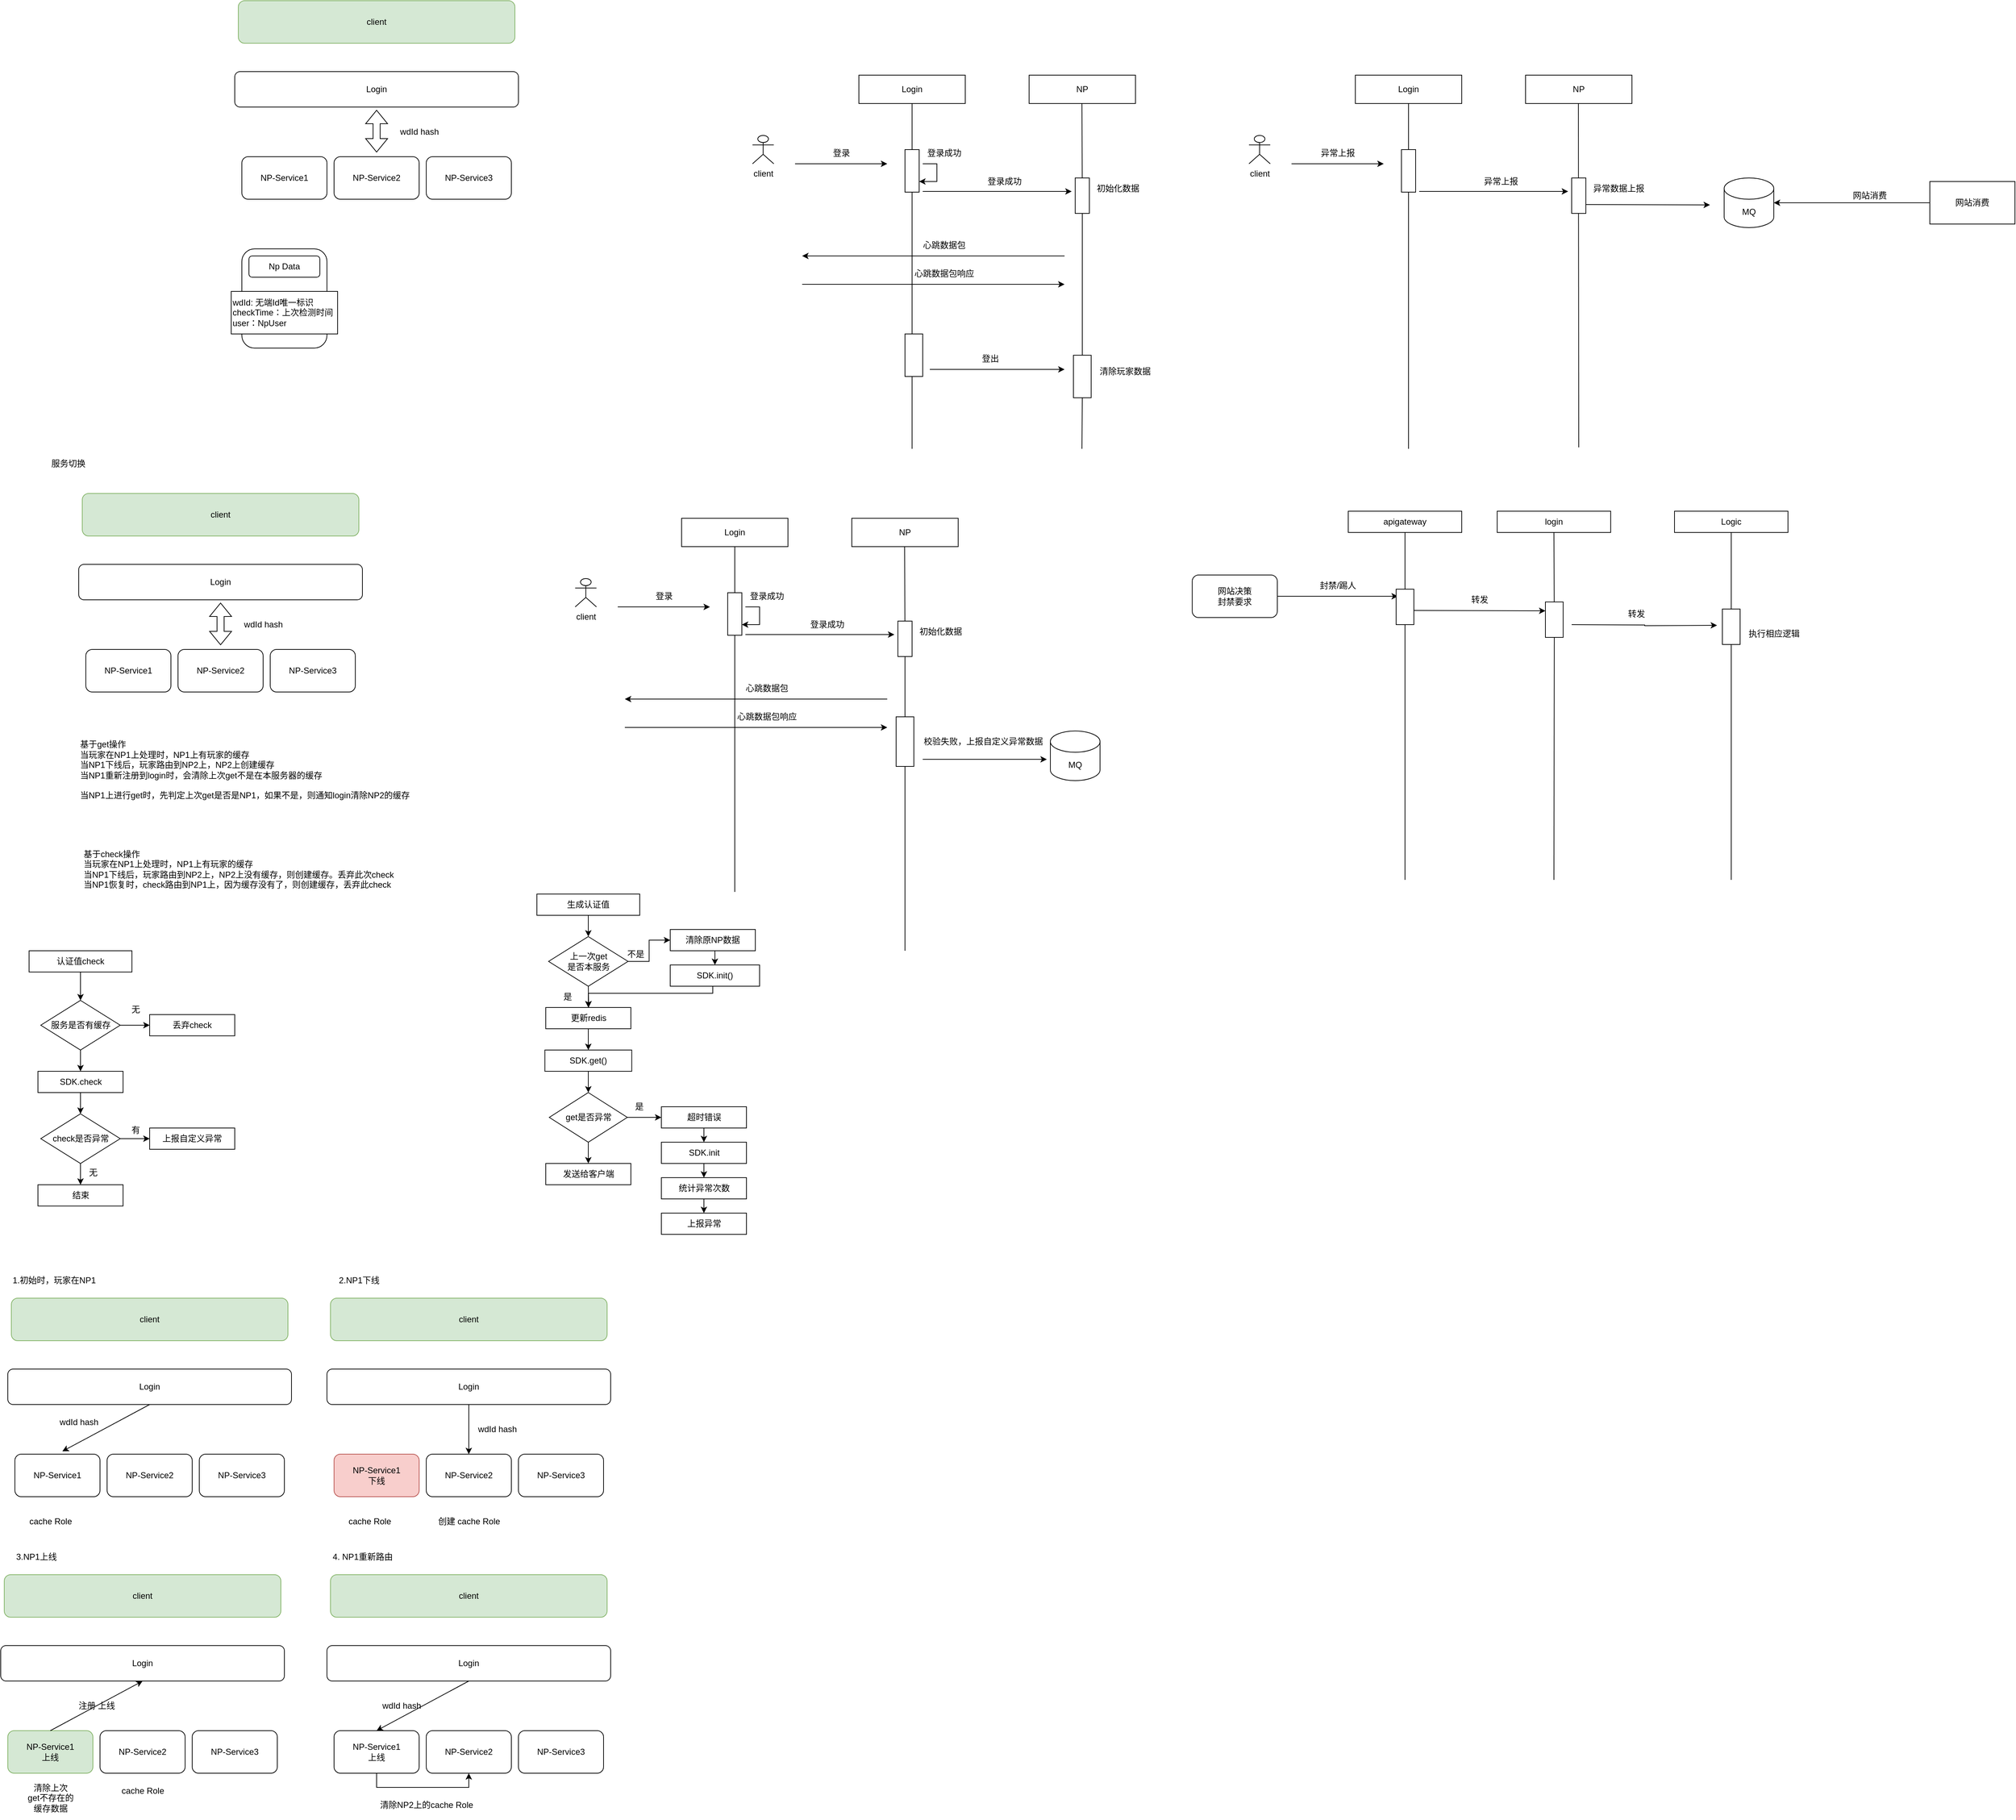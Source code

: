 <mxfile version="22.0.4" type="github">
  <diagram name="第 1 页" id="m8Y2bPKccs0BhpPyB7dn">
    <mxGraphModel dx="1434" dy="758" grid="1" gridSize="10" guides="1" tooltips="1" connect="1" arrows="1" fold="1" page="1" pageScale="1" pageWidth="4681" pageHeight="3300" math="0" shadow="0">
      <root>
        <mxCell id="0" />
        <mxCell id="1" parent="0" />
        <mxCell id="TbUIRS5alaqaaHzp_Mkm-1" value="Login" style="rounded=1;whiteSpace=wrap;html=1;" parent="1" vertex="1">
          <mxGeometry x="440" y="190" width="400" height="50" as="geometry" />
        </mxCell>
        <mxCell id="TbUIRS5alaqaaHzp_Mkm-2" value="NP-Service1" style="rounded=1;whiteSpace=wrap;html=1;" parent="1" vertex="1">
          <mxGeometry x="450" y="310" width="120" height="60" as="geometry" />
        </mxCell>
        <mxCell id="TbUIRS5alaqaaHzp_Mkm-3" value="NP-Service2" style="rounded=1;whiteSpace=wrap;html=1;" parent="1" vertex="1">
          <mxGeometry x="580" y="310" width="120" height="60" as="geometry" />
        </mxCell>
        <mxCell id="TbUIRS5alaqaaHzp_Mkm-4" value="NP-Service3" style="rounded=1;whiteSpace=wrap;html=1;" parent="1" vertex="1">
          <mxGeometry x="710" y="310" width="120" height="60" as="geometry" />
        </mxCell>
        <mxCell id="TbUIRS5alaqaaHzp_Mkm-6" value="" style="shape=flexArrow;endArrow=classic;startArrow=classic;html=1;rounded=0;entryX=0.5;entryY=1;entryDx=0;entryDy=0;" parent="1" edge="1">
          <mxGeometry width="100" height="100" relative="1" as="geometry">
            <mxPoint x="640" y="304" as="sourcePoint" />
            <mxPoint x="640" y="244" as="targetPoint" />
          </mxGeometry>
        </mxCell>
        <mxCell id="TbUIRS5alaqaaHzp_Mkm-7" value="wdId hash" style="text;html=1;align=center;verticalAlign=middle;resizable=0;points=[];autosize=1;strokeColor=none;fillColor=none;" parent="1" vertex="1">
          <mxGeometry x="660" y="260" width="80" height="30" as="geometry" />
        </mxCell>
        <mxCell id="TbUIRS5alaqaaHzp_Mkm-9" value="" style="rounded=1;whiteSpace=wrap;html=1;" parent="1" vertex="1">
          <mxGeometry x="450" y="440" width="120" height="140" as="geometry" />
        </mxCell>
        <mxCell id="TbUIRS5alaqaaHzp_Mkm-10" value="Np Data" style="rounded=1;whiteSpace=wrap;html=1;" parent="1" vertex="1">
          <mxGeometry x="460" y="450" width="100" height="30" as="geometry" />
        </mxCell>
        <mxCell id="TbUIRS5alaqaaHzp_Mkm-11" value="wdId: 无端Id唯一标识&lt;br&gt;checkTime：上次检测时间&lt;br&gt;user：NpUser" style="whiteSpace=wrap;html=1;align=left;" parent="1" vertex="1">
          <mxGeometry x="435" y="500" width="150" height="60" as="geometry" />
        </mxCell>
        <mxCell id="TbUIRS5alaqaaHzp_Mkm-13" value="Login" style="rounded=0;whiteSpace=wrap;html=1;" parent="1" vertex="1">
          <mxGeometry x="1320" y="195" width="150" height="40" as="geometry" />
        </mxCell>
        <mxCell id="TbUIRS5alaqaaHzp_Mkm-14" value="NP" style="rounded=0;whiteSpace=wrap;html=1;" parent="1" vertex="1">
          <mxGeometry x="1560" y="195" width="150" height="40" as="geometry" />
        </mxCell>
        <mxCell id="TbUIRS5alaqaaHzp_Mkm-15" value="client" style="shape=umlActor;verticalLabelPosition=bottom;verticalAlign=top;html=1;outlineConnect=0;" parent="1" vertex="1">
          <mxGeometry x="1170" y="280" width="30" height="40" as="geometry" />
        </mxCell>
        <mxCell id="TbUIRS5alaqaaHzp_Mkm-17" value="" style="endArrow=none;html=1;rounded=0;entryX=0.5;entryY=1;entryDx=0;entryDy=0;" parent="1" source="TbUIRS5alaqaaHzp_Mkm-20" target="TbUIRS5alaqaaHzp_Mkm-13" edge="1">
          <mxGeometry width="50" height="50" relative="1" as="geometry">
            <mxPoint x="1395" y="722" as="sourcePoint" />
            <mxPoint x="1430" y="560" as="targetPoint" />
          </mxGeometry>
        </mxCell>
        <mxCell id="TbUIRS5alaqaaHzp_Mkm-18" value="" style="endArrow=none;html=1;rounded=0;entryX=0.5;entryY=1;entryDx=0;entryDy=0;" parent="1" source="TbUIRS5alaqaaHzp_Mkm-26" edge="1">
          <mxGeometry width="50" height="50" relative="1" as="geometry">
            <mxPoint x="1634.5" y="722" as="sourcePoint" />
            <mxPoint x="1634.5" y="235" as="targetPoint" />
          </mxGeometry>
        </mxCell>
        <mxCell id="TbUIRS5alaqaaHzp_Mkm-21" value="" style="endArrow=none;html=1;rounded=0;entryX=0.5;entryY=1;entryDx=0;entryDy=0;" parent="1" target="TbUIRS5alaqaaHzp_Mkm-20" edge="1">
          <mxGeometry width="50" height="50" relative="1" as="geometry">
            <mxPoint x="1395" y="722" as="sourcePoint" />
            <mxPoint x="1395" y="235" as="targetPoint" />
          </mxGeometry>
        </mxCell>
        <mxCell id="TbUIRS5alaqaaHzp_Mkm-20" value="" style="rounded=0;whiteSpace=wrap;html=1;" parent="1" vertex="1">
          <mxGeometry x="1385" y="300" width="20" height="60" as="geometry" />
        </mxCell>
        <mxCell id="TbUIRS5alaqaaHzp_Mkm-22" value="" style="endArrow=classic;html=1;rounded=0;" parent="1" edge="1">
          <mxGeometry width="50" height="50" relative="1" as="geometry">
            <mxPoint x="1230" y="320" as="sourcePoint" />
            <mxPoint x="1360" y="320" as="targetPoint" />
          </mxGeometry>
        </mxCell>
        <mxCell id="TbUIRS5alaqaaHzp_Mkm-23" value="登录" style="text;html=1;align=center;verticalAlign=middle;resizable=0;points=[];autosize=1;strokeColor=none;fillColor=none;" parent="1" vertex="1">
          <mxGeometry x="1270" y="290" width="50" height="30" as="geometry" />
        </mxCell>
        <mxCell id="TbUIRS5alaqaaHzp_Mkm-24" value="" style="endArrow=classic;html=1;rounded=0;edgeStyle=elbowEdgeStyle;entryX=1;entryY=0.75;entryDx=0;entryDy=0;" parent="1" target="TbUIRS5alaqaaHzp_Mkm-20" edge="1">
          <mxGeometry width="50" height="50" relative="1" as="geometry">
            <mxPoint x="1410" y="320" as="sourcePoint" />
            <mxPoint x="1440" y="350" as="targetPoint" />
            <Array as="points">
              <mxPoint x="1430" y="330" />
            </Array>
          </mxGeometry>
        </mxCell>
        <mxCell id="TbUIRS5alaqaaHzp_Mkm-25" value="登录成功" style="text;html=1;align=center;verticalAlign=middle;resizable=0;points=[];autosize=1;strokeColor=none;fillColor=none;" parent="1" vertex="1">
          <mxGeometry x="1405" y="290" width="70" height="30" as="geometry" />
        </mxCell>
        <mxCell id="TbUIRS5alaqaaHzp_Mkm-27" value="" style="endArrow=none;html=1;rounded=0;entryX=0.5;entryY=1;entryDx=0;entryDy=0;" parent="1" source="TbUIRS5alaqaaHzp_Mkm-40" target="TbUIRS5alaqaaHzp_Mkm-26" edge="1">
          <mxGeometry width="50" height="50" relative="1" as="geometry">
            <mxPoint x="1634.5" y="722" as="sourcePoint" />
            <mxPoint x="1634.5" y="235" as="targetPoint" />
          </mxGeometry>
        </mxCell>
        <mxCell id="TbUIRS5alaqaaHzp_Mkm-26" value="" style="rounded=0;whiteSpace=wrap;html=1;" parent="1" vertex="1">
          <mxGeometry x="1625" y="340" width="20" height="50" as="geometry" />
        </mxCell>
        <mxCell id="TbUIRS5alaqaaHzp_Mkm-28" value="" style="endArrow=classic;html=1;rounded=0;" parent="1" edge="1">
          <mxGeometry width="50" height="50" relative="1" as="geometry">
            <mxPoint x="1410" y="359" as="sourcePoint" />
            <mxPoint x="1620" y="359" as="targetPoint" />
          </mxGeometry>
        </mxCell>
        <mxCell id="TbUIRS5alaqaaHzp_Mkm-29" value="登录成功" style="text;html=1;align=center;verticalAlign=middle;resizable=0;points=[];autosize=1;strokeColor=none;fillColor=none;" parent="1" vertex="1">
          <mxGeometry x="1490" y="330" width="70" height="30" as="geometry" />
        </mxCell>
        <mxCell id="TbUIRS5alaqaaHzp_Mkm-30" value="初始化数据" style="text;html=1;align=center;verticalAlign=middle;resizable=0;points=[];autosize=1;strokeColor=none;fillColor=none;" parent="1" vertex="1">
          <mxGeometry x="1645" y="340" width="80" height="30" as="geometry" />
        </mxCell>
        <mxCell id="TbUIRS5alaqaaHzp_Mkm-31" value="" style="endArrow=classic;html=1;rounded=0;" parent="1" edge="1">
          <mxGeometry width="50" height="50" relative="1" as="geometry">
            <mxPoint x="1610" y="450" as="sourcePoint" />
            <mxPoint x="1240" y="450" as="targetPoint" />
          </mxGeometry>
        </mxCell>
        <mxCell id="TbUIRS5alaqaaHzp_Mkm-32" value="心跳数据包" style="text;html=1;align=center;verticalAlign=middle;resizable=0;points=[];autosize=1;strokeColor=none;fillColor=none;" parent="1" vertex="1">
          <mxGeometry x="1400" y="420" width="80" height="30" as="geometry" />
        </mxCell>
        <mxCell id="TbUIRS5alaqaaHzp_Mkm-33" value="" style="endArrow=classic;html=1;rounded=0;" parent="1" edge="1">
          <mxGeometry width="50" height="50" relative="1" as="geometry">
            <mxPoint x="1240" y="490" as="sourcePoint" />
            <mxPoint x="1610" y="490" as="targetPoint" />
          </mxGeometry>
        </mxCell>
        <mxCell id="TbUIRS5alaqaaHzp_Mkm-34" value="心跳数据包响应" style="text;html=1;align=center;verticalAlign=middle;resizable=0;points=[];autosize=1;strokeColor=none;fillColor=none;" parent="1" vertex="1">
          <mxGeometry x="1385" y="460" width="110" height="30" as="geometry" />
        </mxCell>
        <mxCell id="TbUIRS5alaqaaHzp_Mkm-36" value="" style="rounded=0;whiteSpace=wrap;html=1;" parent="1" vertex="1">
          <mxGeometry x="1385" y="560" width="25" height="60" as="geometry" />
        </mxCell>
        <mxCell id="TbUIRS5alaqaaHzp_Mkm-38" value="" style="endArrow=classic;html=1;rounded=0;" parent="1" edge="1">
          <mxGeometry width="50" height="50" relative="1" as="geometry">
            <mxPoint x="1420" y="610" as="sourcePoint" />
            <mxPoint x="1610" y="610" as="targetPoint" />
          </mxGeometry>
        </mxCell>
        <mxCell id="TbUIRS5alaqaaHzp_Mkm-39" value="登出" style="text;html=1;align=center;verticalAlign=middle;resizable=0;points=[];autosize=1;strokeColor=none;fillColor=none;" parent="1" vertex="1">
          <mxGeometry x="1480" y="580" width="50" height="30" as="geometry" />
        </mxCell>
        <mxCell id="TbUIRS5alaqaaHzp_Mkm-42" value="" style="endArrow=none;html=1;rounded=0;entryX=0.5;entryY=1;entryDx=0;entryDy=0;" parent="1" target="TbUIRS5alaqaaHzp_Mkm-40" edge="1">
          <mxGeometry width="50" height="50" relative="1" as="geometry">
            <mxPoint x="1634.5" y="722" as="sourcePoint" />
            <mxPoint x="1635" y="390" as="targetPoint" />
          </mxGeometry>
        </mxCell>
        <mxCell id="TbUIRS5alaqaaHzp_Mkm-40" value="" style="rounded=0;whiteSpace=wrap;html=1;" parent="1" vertex="1">
          <mxGeometry x="1622.5" y="590" width="25" height="60" as="geometry" />
        </mxCell>
        <mxCell id="TbUIRS5alaqaaHzp_Mkm-43" value="清除玩家数据" style="text;html=1;align=center;verticalAlign=middle;resizable=0;points=[];autosize=1;strokeColor=none;fillColor=none;" parent="1" vertex="1">
          <mxGeometry x="1645" y="598" width="100" height="30" as="geometry" />
        </mxCell>
        <mxCell id="TbUIRS5alaqaaHzp_Mkm-45" value="client" style="rounded=1;whiteSpace=wrap;html=1;fillColor=#d5e8d4;strokeColor=#82b366;" parent="1" vertex="1">
          <mxGeometry x="445" y="90" width="390" height="60" as="geometry" />
        </mxCell>
        <mxCell id="3ECNFXFE3xswvJg45IEQ-1" value="Login" style="rounded=0;whiteSpace=wrap;html=1;" vertex="1" parent="1">
          <mxGeometry x="2020" y="195" width="150" height="40" as="geometry" />
        </mxCell>
        <mxCell id="3ECNFXFE3xswvJg45IEQ-2" value="NP" style="rounded=0;whiteSpace=wrap;html=1;" vertex="1" parent="1">
          <mxGeometry x="2260" y="195" width="150" height="40" as="geometry" />
        </mxCell>
        <mxCell id="3ECNFXFE3xswvJg45IEQ-3" value="client" style="shape=umlActor;verticalLabelPosition=bottom;verticalAlign=top;html=1;outlineConnect=0;" vertex="1" parent="1">
          <mxGeometry x="1870" y="280" width="30" height="40" as="geometry" />
        </mxCell>
        <mxCell id="3ECNFXFE3xswvJg45IEQ-4" value="" style="endArrow=none;html=1;rounded=0;entryX=0.5;entryY=1;entryDx=0;entryDy=0;" edge="1" parent="1" source="3ECNFXFE3xswvJg45IEQ-7" target="3ECNFXFE3xswvJg45IEQ-1">
          <mxGeometry width="50" height="50" relative="1" as="geometry">
            <mxPoint x="2095" y="722" as="sourcePoint" />
            <mxPoint x="2130" y="560" as="targetPoint" />
          </mxGeometry>
        </mxCell>
        <mxCell id="3ECNFXFE3xswvJg45IEQ-5" value="" style="endArrow=none;html=1;rounded=0;entryX=0.5;entryY=1;entryDx=0;entryDy=0;" edge="1" parent="1">
          <mxGeometry width="50" height="50" relative="1" as="geometry">
            <mxPoint x="2335" y="720" as="sourcePoint" />
            <mxPoint x="2334.5" y="235" as="targetPoint" />
          </mxGeometry>
        </mxCell>
        <mxCell id="3ECNFXFE3xswvJg45IEQ-6" value="" style="endArrow=none;html=1;rounded=0;entryX=0.5;entryY=1;entryDx=0;entryDy=0;" edge="1" parent="1" target="3ECNFXFE3xswvJg45IEQ-7">
          <mxGeometry width="50" height="50" relative="1" as="geometry">
            <mxPoint x="2095" y="722" as="sourcePoint" />
            <mxPoint x="2095" y="235" as="targetPoint" />
          </mxGeometry>
        </mxCell>
        <mxCell id="3ECNFXFE3xswvJg45IEQ-7" value="" style="rounded=0;whiteSpace=wrap;html=1;" vertex="1" parent="1">
          <mxGeometry x="2085" y="300" width="20" height="60" as="geometry" />
        </mxCell>
        <mxCell id="3ECNFXFE3xswvJg45IEQ-8" value="" style="endArrow=classic;html=1;rounded=0;" edge="1" parent="1">
          <mxGeometry width="50" height="50" relative="1" as="geometry">
            <mxPoint x="1930" y="320" as="sourcePoint" />
            <mxPoint x="2060" y="320" as="targetPoint" />
          </mxGeometry>
        </mxCell>
        <mxCell id="3ECNFXFE3xswvJg45IEQ-9" value="异常上报" style="text;html=1;align=center;verticalAlign=middle;resizable=0;points=[];autosize=1;strokeColor=none;fillColor=none;" vertex="1" parent="1">
          <mxGeometry x="1960" y="290" width="70" height="30" as="geometry" />
        </mxCell>
        <mxCell id="3ECNFXFE3xswvJg45IEQ-13" value="" style="rounded=0;whiteSpace=wrap;html=1;" vertex="1" parent="1">
          <mxGeometry x="2325" y="340" width="20" height="50" as="geometry" />
        </mxCell>
        <mxCell id="3ECNFXFE3xswvJg45IEQ-14" value="" style="endArrow=classic;html=1;rounded=0;" edge="1" parent="1">
          <mxGeometry width="50" height="50" relative="1" as="geometry">
            <mxPoint x="2110" y="359" as="sourcePoint" />
            <mxPoint x="2320" y="359" as="targetPoint" />
          </mxGeometry>
        </mxCell>
        <mxCell id="3ECNFXFE3xswvJg45IEQ-15" value="异常上报" style="text;html=1;align=center;verticalAlign=middle;resizable=0;points=[];autosize=1;strokeColor=none;fillColor=none;" vertex="1" parent="1">
          <mxGeometry x="2190" y="330" width="70" height="30" as="geometry" />
        </mxCell>
        <mxCell id="3ECNFXFE3xswvJg45IEQ-16" value="异常数据上报" style="text;html=1;align=center;verticalAlign=middle;resizable=0;points=[];autosize=1;strokeColor=none;fillColor=none;" vertex="1" parent="1">
          <mxGeometry x="2341" y="340" width="100" height="30" as="geometry" />
        </mxCell>
        <mxCell id="3ECNFXFE3xswvJg45IEQ-27" value="" style="endArrow=classic;html=1;rounded=0;exitX=1;exitY=0.75;exitDx=0;exitDy=0;" edge="1" parent="1" source="3ECNFXFE3xswvJg45IEQ-13">
          <mxGeometry width="50" height="50" relative="1" as="geometry">
            <mxPoint x="2460" y="440" as="sourcePoint" />
            <mxPoint x="2520" y="378" as="targetPoint" />
          </mxGeometry>
        </mxCell>
        <mxCell id="3ECNFXFE3xswvJg45IEQ-28" value="MQ" style="shape=cylinder3;whiteSpace=wrap;html=1;boundedLbl=1;backgroundOutline=1;size=15;" vertex="1" parent="1">
          <mxGeometry x="2540" y="340" width="70" height="70" as="geometry" />
        </mxCell>
        <mxCell id="3ECNFXFE3xswvJg45IEQ-30" style="edgeStyle=orthogonalEdgeStyle;rounded=0;orthogonalLoop=1;jettySize=auto;html=1;exitX=0;exitY=0.5;exitDx=0;exitDy=0;" edge="1" parent="1" source="3ECNFXFE3xswvJg45IEQ-29" target="3ECNFXFE3xswvJg45IEQ-28">
          <mxGeometry relative="1" as="geometry">
            <Array as="points">
              <mxPoint x="2830" y="375" />
            </Array>
          </mxGeometry>
        </mxCell>
        <mxCell id="3ECNFXFE3xswvJg45IEQ-29" value="网站消费" style="rounded=0;whiteSpace=wrap;html=1;" vertex="1" parent="1">
          <mxGeometry x="2830" y="345" width="120" height="60" as="geometry" />
        </mxCell>
        <mxCell id="3ECNFXFE3xswvJg45IEQ-31" value="网站消费" style="text;html=1;align=center;verticalAlign=middle;resizable=0;points=[];autosize=1;strokeColor=none;fillColor=none;" vertex="1" parent="1">
          <mxGeometry x="2710" y="350" width="70" height="30" as="geometry" />
        </mxCell>
        <mxCell id="3ECNFXFE3xswvJg45IEQ-35" style="edgeStyle=orthogonalEdgeStyle;rounded=0;orthogonalLoop=1;jettySize=auto;html=1;exitX=1;exitY=0.5;exitDx=0;exitDy=0;" edge="1" parent="1" source="3ECNFXFE3xswvJg45IEQ-32">
          <mxGeometry relative="1" as="geometry">
            <mxPoint x="2080" y="930" as="targetPoint" />
          </mxGeometry>
        </mxCell>
        <mxCell id="3ECNFXFE3xswvJg45IEQ-32" value="网站决策&lt;br&gt;封禁要求" style="rounded=1;whiteSpace=wrap;html=1;" vertex="1" parent="1">
          <mxGeometry x="1790" y="900" width="120" height="60" as="geometry" />
        </mxCell>
        <mxCell id="3ECNFXFE3xswvJg45IEQ-33" value="apigateway" style="rounded=0;whiteSpace=wrap;html=1;" vertex="1" parent="1">
          <mxGeometry x="2010" y="810" width="160" height="30" as="geometry" />
        </mxCell>
        <mxCell id="3ECNFXFE3xswvJg45IEQ-34" value="" style="endArrow=none;html=1;rounded=0;entryX=0.5;entryY=1;entryDx=0;entryDy=0;" edge="1" parent="1" source="3ECNFXFE3xswvJg45IEQ-42" target="3ECNFXFE3xswvJg45IEQ-33">
          <mxGeometry width="50" height="50" relative="1" as="geometry">
            <mxPoint x="2090" y="1330" as="sourcePoint" />
            <mxPoint x="2060" y="1010" as="targetPoint" />
          </mxGeometry>
        </mxCell>
        <mxCell id="3ECNFXFE3xswvJg45IEQ-36" value="login" style="rounded=0;whiteSpace=wrap;html=1;" vertex="1" parent="1">
          <mxGeometry x="2220" y="810" width="160" height="30" as="geometry" />
        </mxCell>
        <mxCell id="3ECNFXFE3xswvJg45IEQ-37" value="" style="endArrow=none;html=1;rounded=0;entryX=0.5;entryY=1;entryDx=0;entryDy=0;" edge="1" parent="1" target="3ECNFXFE3xswvJg45IEQ-36" source="3ECNFXFE3xswvJg45IEQ-45">
          <mxGeometry width="50" height="50" relative="1" as="geometry">
            <mxPoint x="2300" y="1330" as="sourcePoint" />
            <mxPoint x="2270" y="1010" as="targetPoint" />
          </mxGeometry>
        </mxCell>
        <mxCell id="3ECNFXFE3xswvJg45IEQ-39" value="Logic" style="rounded=0;whiteSpace=wrap;html=1;" vertex="1" parent="1">
          <mxGeometry x="2470" y="810" width="160" height="30" as="geometry" />
        </mxCell>
        <mxCell id="3ECNFXFE3xswvJg45IEQ-40" value="" style="endArrow=none;html=1;rounded=0;entryX=0.5;entryY=1;entryDx=0;entryDy=0;" edge="1" parent="1" target="3ECNFXFE3xswvJg45IEQ-39">
          <mxGeometry width="50" height="50" relative="1" as="geometry">
            <mxPoint x="2550" y="1330" as="sourcePoint" />
            <mxPoint x="2520" y="1010" as="targetPoint" />
          </mxGeometry>
        </mxCell>
        <mxCell id="3ECNFXFE3xswvJg45IEQ-41" value="封禁/踢人" style="text;html=1;align=center;verticalAlign=middle;resizable=0;points=[];autosize=1;strokeColor=none;fillColor=none;" vertex="1" parent="1">
          <mxGeometry x="1960" y="900" width="70" height="30" as="geometry" />
        </mxCell>
        <mxCell id="3ECNFXFE3xswvJg45IEQ-43" value="" style="endArrow=none;html=1;rounded=0;entryX=0.5;entryY=1;entryDx=0;entryDy=0;" edge="1" parent="1" target="3ECNFXFE3xswvJg45IEQ-42">
          <mxGeometry width="50" height="50" relative="1" as="geometry">
            <mxPoint x="2090" y="1330" as="sourcePoint" />
            <mxPoint x="2090" y="840" as="targetPoint" />
          </mxGeometry>
        </mxCell>
        <mxCell id="3ECNFXFE3xswvJg45IEQ-42" value="" style="rounded=0;whiteSpace=wrap;html=1;" vertex="1" parent="1">
          <mxGeometry x="2077.5" y="920" width="25" height="50" as="geometry" />
        </mxCell>
        <mxCell id="3ECNFXFE3xswvJg45IEQ-44" style="edgeStyle=orthogonalEdgeStyle;rounded=0;orthogonalLoop=1;jettySize=auto;html=1;exitX=1;exitY=0.5;exitDx=0;exitDy=0;entryX=0;entryY=0.25;entryDx=0;entryDy=0;" edge="1" parent="1" target="3ECNFXFE3xswvJg45IEQ-45">
          <mxGeometry relative="1" as="geometry">
            <mxPoint x="2272.5" y="950" as="targetPoint" />
            <mxPoint x="2102.5" y="950" as="sourcePoint" />
          </mxGeometry>
        </mxCell>
        <mxCell id="3ECNFXFE3xswvJg45IEQ-47" value="" style="endArrow=none;html=1;rounded=0;entryX=0.5;entryY=1;entryDx=0;entryDy=0;" edge="1" parent="1" target="3ECNFXFE3xswvJg45IEQ-45">
          <mxGeometry width="50" height="50" relative="1" as="geometry">
            <mxPoint x="2300" y="1330" as="sourcePoint" />
            <mxPoint x="2300" y="840" as="targetPoint" />
          </mxGeometry>
        </mxCell>
        <mxCell id="3ECNFXFE3xswvJg45IEQ-45" value="" style="rounded=0;whiteSpace=wrap;html=1;" vertex="1" parent="1">
          <mxGeometry x="2288" y="938" width="25" height="50" as="geometry" />
        </mxCell>
        <mxCell id="3ECNFXFE3xswvJg45IEQ-48" value="" style="rounded=0;whiteSpace=wrap;html=1;" vertex="1" parent="1">
          <mxGeometry x="2537.5" y="948" width="25" height="50" as="geometry" />
        </mxCell>
        <mxCell id="3ECNFXFE3xswvJg45IEQ-49" value="转发" style="text;html=1;align=center;verticalAlign=middle;resizable=0;points=[];autosize=1;strokeColor=none;fillColor=none;" vertex="1" parent="1">
          <mxGeometry x="2170" y="920" width="50" height="30" as="geometry" />
        </mxCell>
        <mxCell id="3ECNFXFE3xswvJg45IEQ-51" style="edgeStyle=orthogonalEdgeStyle;rounded=0;orthogonalLoop=1;jettySize=auto;html=1;exitX=1;exitY=0.5;exitDx=0;exitDy=0;" edge="1" parent="1">
          <mxGeometry relative="1" as="geometry">
            <mxPoint x="2530" y="971" as="targetPoint" />
            <mxPoint x="2325" y="970" as="sourcePoint" />
          </mxGeometry>
        </mxCell>
        <mxCell id="3ECNFXFE3xswvJg45IEQ-52" value="转发" style="text;html=1;align=center;verticalAlign=middle;resizable=0;points=[];autosize=1;strokeColor=none;fillColor=none;" vertex="1" parent="1">
          <mxGeometry x="2391" y="940" width="50" height="30" as="geometry" />
        </mxCell>
        <mxCell id="3ECNFXFE3xswvJg45IEQ-53" value="执行相应逻辑" style="text;html=1;align=center;verticalAlign=middle;resizable=0;points=[];autosize=1;strokeColor=none;fillColor=none;" vertex="1" parent="1">
          <mxGeometry x="2560" y="968" width="100" height="30" as="geometry" />
        </mxCell>
        <mxCell id="3ECNFXFE3xswvJg45IEQ-54" value="Login" style="rounded=0;whiteSpace=wrap;html=1;" vertex="1" parent="1">
          <mxGeometry x="1070" y="820" width="150" height="40" as="geometry" />
        </mxCell>
        <mxCell id="3ECNFXFE3xswvJg45IEQ-55" value="NP" style="rounded=0;whiteSpace=wrap;html=1;" vertex="1" parent="1">
          <mxGeometry x="1310" y="820" width="150" height="40" as="geometry" />
        </mxCell>
        <mxCell id="3ECNFXFE3xswvJg45IEQ-56" value="client" style="shape=umlActor;verticalLabelPosition=bottom;verticalAlign=top;html=1;outlineConnect=0;" vertex="1" parent="1">
          <mxGeometry x="920" y="905" width="30" height="40" as="geometry" />
        </mxCell>
        <mxCell id="3ECNFXFE3xswvJg45IEQ-57" value="" style="endArrow=none;html=1;rounded=0;entryX=0.5;entryY=1;entryDx=0;entryDy=0;" edge="1" parent="1" source="3ECNFXFE3xswvJg45IEQ-60" target="3ECNFXFE3xswvJg45IEQ-54">
          <mxGeometry width="50" height="50" relative="1" as="geometry">
            <mxPoint x="1145" y="1347" as="sourcePoint" />
            <mxPoint x="1180" y="1185" as="targetPoint" />
          </mxGeometry>
        </mxCell>
        <mxCell id="3ECNFXFE3xswvJg45IEQ-58" value="" style="endArrow=none;html=1;rounded=0;entryX=0.5;entryY=1;entryDx=0;entryDy=0;" edge="1" parent="1" source="3ECNFXFE3xswvJg45IEQ-66">
          <mxGeometry width="50" height="50" relative="1" as="geometry">
            <mxPoint x="1384.5" y="1347" as="sourcePoint" />
            <mxPoint x="1384.5" y="860" as="targetPoint" />
          </mxGeometry>
        </mxCell>
        <mxCell id="3ECNFXFE3xswvJg45IEQ-59" value="" style="endArrow=none;html=1;rounded=0;entryX=0.5;entryY=1;entryDx=0;entryDy=0;" edge="1" parent="1" target="3ECNFXFE3xswvJg45IEQ-60">
          <mxGeometry width="50" height="50" relative="1" as="geometry">
            <mxPoint x="1145" y="1347" as="sourcePoint" />
            <mxPoint x="1145" y="860" as="targetPoint" />
          </mxGeometry>
        </mxCell>
        <mxCell id="3ECNFXFE3xswvJg45IEQ-60" value="" style="rounded=0;whiteSpace=wrap;html=1;" vertex="1" parent="1">
          <mxGeometry x="1135" y="925" width="20" height="60" as="geometry" />
        </mxCell>
        <mxCell id="3ECNFXFE3xswvJg45IEQ-61" value="" style="endArrow=classic;html=1;rounded=0;" edge="1" parent="1">
          <mxGeometry width="50" height="50" relative="1" as="geometry">
            <mxPoint x="980" y="945" as="sourcePoint" />
            <mxPoint x="1110" y="945" as="targetPoint" />
          </mxGeometry>
        </mxCell>
        <mxCell id="3ECNFXFE3xswvJg45IEQ-62" value="登录" style="text;html=1;align=center;verticalAlign=middle;resizable=0;points=[];autosize=1;strokeColor=none;fillColor=none;" vertex="1" parent="1">
          <mxGeometry x="1020" y="915" width="50" height="30" as="geometry" />
        </mxCell>
        <mxCell id="3ECNFXFE3xswvJg45IEQ-63" value="" style="endArrow=classic;html=1;rounded=0;edgeStyle=elbowEdgeStyle;entryX=1;entryY=0.75;entryDx=0;entryDy=0;" edge="1" parent="1" target="3ECNFXFE3xswvJg45IEQ-60">
          <mxGeometry width="50" height="50" relative="1" as="geometry">
            <mxPoint x="1160" y="945" as="sourcePoint" />
            <mxPoint x="1190" y="975" as="targetPoint" />
            <Array as="points">
              <mxPoint x="1180" y="955" />
            </Array>
          </mxGeometry>
        </mxCell>
        <mxCell id="3ECNFXFE3xswvJg45IEQ-64" value="登录成功" style="text;html=1;align=center;verticalAlign=middle;resizable=0;points=[];autosize=1;strokeColor=none;fillColor=none;" vertex="1" parent="1">
          <mxGeometry x="1155" y="915" width="70" height="30" as="geometry" />
        </mxCell>
        <mxCell id="3ECNFXFE3xswvJg45IEQ-65" value="" style="endArrow=none;html=1;rounded=0;entryX=0.5;entryY=1;entryDx=0;entryDy=0;" edge="1" parent="1" source="3ECNFXFE3xswvJg45IEQ-80" target="3ECNFXFE3xswvJg45IEQ-66">
          <mxGeometry width="50" height="50" relative="1" as="geometry">
            <mxPoint x="1385" y="1430" as="sourcePoint" />
            <mxPoint x="1384.5" y="860" as="targetPoint" />
          </mxGeometry>
        </mxCell>
        <mxCell id="3ECNFXFE3xswvJg45IEQ-66" value="" style="rounded=0;whiteSpace=wrap;html=1;" vertex="1" parent="1">
          <mxGeometry x="1375" y="965" width="20" height="50" as="geometry" />
        </mxCell>
        <mxCell id="3ECNFXFE3xswvJg45IEQ-67" value="" style="endArrow=classic;html=1;rounded=0;" edge="1" parent="1">
          <mxGeometry width="50" height="50" relative="1" as="geometry">
            <mxPoint x="1160" y="984" as="sourcePoint" />
            <mxPoint x="1370" y="984" as="targetPoint" />
          </mxGeometry>
        </mxCell>
        <mxCell id="3ECNFXFE3xswvJg45IEQ-68" value="登录成功" style="text;html=1;align=center;verticalAlign=middle;resizable=0;points=[];autosize=1;strokeColor=none;fillColor=none;" vertex="1" parent="1">
          <mxGeometry x="1240" y="955" width="70" height="30" as="geometry" />
        </mxCell>
        <mxCell id="3ECNFXFE3xswvJg45IEQ-69" value="初始化数据" style="text;html=1;align=center;verticalAlign=middle;resizable=0;points=[];autosize=1;strokeColor=none;fillColor=none;" vertex="1" parent="1">
          <mxGeometry x="1395" y="965" width="80" height="30" as="geometry" />
        </mxCell>
        <mxCell id="3ECNFXFE3xswvJg45IEQ-70" value="" style="endArrow=classic;html=1;rounded=0;" edge="1" parent="1">
          <mxGeometry width="50" height="50" relative="1" as="geometry">
            <mxPoint x="1360" y="1075" as="sourcePoint" />
            <mxPoint x="990" y="1075" as="targetPoint" />
          </mxGeometry>
        </mxCell>
        <mxCell id="3ECNFXFE3xswvJg45IEQ-71" value="心跳数据包" style="text;html=1;align=center;verticalAlign=middle;resizable=0;points=[];autosize=1;strokeColor=none;fillColor=none;" vertex="1" parent="1">
          <mxGeometry x="1150" y="1045" width="80" height="30" as="geometry" />
        </mxCell>
        <mxCell id="3ECNFXFE3xswvJg45IEQ-72" value="" style="endArrow=classic;html=1;rounded=0;" edge="1" parent="1">
          <mxGeometry width="50" height="50" relative="1" as="geometry">
            <mxPoint x="990" y="1115" as="sourcePoint" />
            <mxPoint x="1360" y="1115" as="targetPoint" />
          </mxGeometry>
        </mxCell>
        <mxCell id="3ECNFXFE3xswvJg45IEQ-73" value="心跳数据包响应" style="text;html=1;align=center;verticalAlign=middle;resizable=0;points=[];autosize=1;strokeColor=none;fillColor=none;" vertex="1" parent="1">
          <mxGeometry x="1135" y="1085" width="110" height="30" as="geometry" />
        </mxCell>
        <mxCell id="3ECNFXFE3xswvJg45IEQ-81" value="" style="endArrow=none;html=1;rounded=0;entryX=0.5;entryY=1;entryDx=0;entryDy=0;" edge="1" parent="1" target="3ECNFXFE3xswvJg45IEQ-80">
          <mxGeometry width="50" height="50" relative="1" as="geometry">
            <mxPoint x="1385" y="1430" as="sourcePoint" />
            <mxPoint x="1385" y="1015" as="targetPoint" />
          </mxGeometry>
        </mxCell>
        <mxCell id="3ECNFXFE3xswvJg45IEQ-80" value="" style="rounded=0;whiteSpace=wrap;html=1;" vertex="1" parent="1">
          <mxGeometry x="1372.5" y="1100" width="25" height="70" as="geometry" />
        </mxCell>
        <mxCell id="3ECNFXFE3xswvJg45IEQ-82" value="校验失败，上报自定义异常数据" style="text;html=1;align=center;verticalAlign=middle;resizable=0;points=[];autosize=1;strokeColor=none;fillColor=none;" vertex="1" parent="1">
          <mxGeometry x="1400" y="1120" width="190" height="30" as="geometry" />
        </mxCell>
        <mxCell id="3ECNFXFE3xswvJg45IEQ-86" value="Login" style="rounded=1;whiteSpace=wrap;html=1;" vertex="1" parent="1">
          <mxGeometry x="220" y="885" width="400" height="50" as="geometry" />
        </mxCell>
        <mxCell id="3ECNFXFE3xswvJg45IEQ-87" value="NP-Service1" style="rounded=1;whiteSpace=wrap;html=1;" vertex="1" parent="1">
          <mxGeometry x="230" y="1005" width="120" height="60" as="geometry" />
        </mxCell>
        <mxCell id="3ECNFXFE3xswvJg45IEQ-88" value="NP-Service2" style="rounded=1;whiteSpace=wrap;html=1;" vertex="1" parent="1">
          <mxGeometry x="360" y="1005" width="120" height="60" as="geometry" />
        </mxCell>
        <mxCell id="3ECNFXFE3xswvJg45IEQ-89" value="NP-Service3" style="rounded=1;whiteSpace=wrap;html=1;" vertex="1" parent="1">
          <mxGeometry x="490" y="1005" width="120" height="60" as="geometry" />
        </mxCell>
        <mxCell id="3ECNFXFE3xswvJg45IEQ-90" value="" style="shape=flexArrow;endArrow=classic;startArrow=classic;html=1;rounded=0;entryX=0.5;entryY=1;entryDx=0;entryDy=0;" edge="1" parent="1">
          <mxGeometry width="100" height="100" relative="1" as="geometry">
            <mxPoint x="420" y="999" as="sourcePoint" />
            <mxPoint x="420" y="939" as="targetPoint" />
          </mxGeometry>
        </mxCell>
        <mxCell id="3ECNFXFE3xswvJg45IEQ-91" value="wdId hash" style="text;html=1;align=center;verticalAlign=middle;resizable=0;points=[];autosize=1;strokeColor=none;fillColor=none;" vertex="1" parent="1">
          <mxGeometry x="440" y="955" width="80" height="30" as="geometry" />
        </mxCell>
        <mxCell id="3ECNFXFE3xswvJg45IEQ-92" value="client" style="rounded=1;whiteSpace=wrap;html=1;fillColor=#d5e8d4;strokeColor=#82b366;" vertex="1" parent="1">
          <mxGeometry x="225" y="785" width="390" height="60" as="geometry" />
        </mxCell>
        <mxCell id="3ECNFXFE3xswvJg45IEQ-93" value="服务切换" style="text;html=1;align=center;verticalAlign=middle;resizable=0;points=[];autosize=1;strokeColor=none;fillColor=none;" vertex="1" parent="1">
          <mxGeometry x="170" y="728" width="70" height="30" as="geometry" />
        </mxCell>
        <mxCell id="3ECNFXFE3xswvJg45IEQ-94" value="基于get操作&lt;br&gt;当玩家在NP1上处理时，NP1上有玩家的缓存&lt;br&gt;当NP1下线后，玩家路由到NP2上，NP2上创建缓存&lt;br&gt;当NP1重新注册到login时，会清除上次get不是在本服务器的缓存&lt;br&gt;&lt;br&gt;当NP1上进行get时，先判定上次get是否是NP1，如果不是，则通知login清除NP2的缓存" style="text;html=1;align=left;verticalAlign=middle;resizable=0;points=[];autosize=1;strokeColor=none;fillColor=none;" vertex="1" parent="1">
          <mxGeometry x="220" y="1125" width="490" height="100" as="geometry" />
        </mxCell>
        <mxCell id="3ECNFXFE3xswvJg45IEQ-95" value="基于check操作&lt;br&gt;当玩家在NP1上处理时，NP1上有玩家的缓存&lt;br&gt;当NP1下线后，玩家路由到NP2上，NP2上没有缓存，则创建缓存。丢弃此次check&lt;br&gt;当NP1恢复时，check路由到NP1上，因为缓存没有了，则创建缓存，丢弃此check" style="text;html=1;align=left;verticalAlign=middle;resizable=0;points=[];autosize=1;strokeColor=none;fillColor=none;" vertex="1" parent="1">
          <mxGeometry x="225" y="1280" width="460" height="70" as="geometry" />
        </mxCell>
        <mxCell id="3ECNFXFE3xswvJg45IEQ-113" style="edgeStyle=orthogonalEdgeStyle;rounded=0;orthogonalLoop=1;jettySize=auto;html=1;exitX=0.5;exitY=1;exitDx=0;exitDy=0;entryX=0.5;entryY=0;entryDx=0;entryDy=0;" edge="1" parent="1" source="3ECNFXFE3xswvJg45IEQ-96" target="3ECNFXFE3xswvJg45IEQ-100">
          <mxGeometry relative="1" as="geometry" />
        </mxCell>
        <mxCell id="3ECNFXFE3xswvJg45IEQ-96" value="生成认证值" style="rounded=0;whiteSpace=wrap;html=1;" vertex="1" parent="1">
          <mxGeometry x="866" y="1350" width="145" height="30" as="geometry" />
        </mxCell>
        <mxCell id="3ECNFXFE3xswvJg45IEQ-98" value="" style="endArrow=classic;html=1;rounded=0;exitX=1;exitY=0.75;exitDx=0;exitDy=0;" edge="1" parent="1">
          <mxGeometry width="50" height="50" relative="1" as="geometry">
            <mxPoint x="1410" y="1160" as="sourcePoint" />
            <mxPoint x="1585" y="1160" as="targetPoint" />
          </mxGeometry>
        </mxCell>
        <mxCell id="3ECNFXFE3xswvJg45IEQ-99" value="MQ" style="shape=cylinder3;whiteSpace=wrap;html=1;boundedLbl=1;backgroundOutline=1;size=15;" vertex="1" parent="1">
          <mxGeometry x="1590" y="1120" width="70" height="70" as="geometry" />
        </mxCell>
        <mxCell id="3ECNFXFE3xswvJg45IEQ-114" style="edgeStyle=orthogonalEdgeStyle;rounded=0;orthogonalLoop=1;jettySize=auto;html=1;exitX=1;exitY=0.5;exitDx=0;exitDy=0;" edge="1" parent="1" source="3ECNFXFE3xswvJg45IEQ-100" target="3ECNFXFE3xswvJg45IEQ-190">
          <mxGeometry relative="1" as="geometry" />
        </mxCell>
        <mxCell id="3ECNFXFE3xswvJg45IEQ-117" style="edgeStyle=orthogonalEdgeStyle;rounded=0;orthogonalLoop=1;jettySize=auto;html=1;exitX=0.5;exitY=1;exitDx=0;exitDy=0;" edge="1" parent="1" source="3ECNFXFE3xswvJg45IEQ-100">
          <mxGeometry relative="1" as="geometry">
            <mxPoint x="939" y="1510" as="targetPoint" />
          </mxGeometry>
        </mxCell>
        <mxCell id="3ECNFXFE3xswvJg45IEQ-100" value="上一次get&lt;br&gt;是否本服务" style="rhombus;whiteSpace=wrap;html=1;" vertex="1" parent="1">
          <mxGeometry x="882.5" y="1410" width="112" height="70" as="geometry" />
        </mxCell>
        <mxCell id="3ECNFXFE3xswvJg45IEQ-120" style="edgeStyle=orthogonalEdgeStyle;rounded=0;orthogonalLoop=1;jettySize=auto;html=1;exitX=0.5;exitY=1;exitDx=0;exitDy=0;entryX=0.5;entryY=0;entryDx=0;entryDy=0;" edge="1" parent="1" source="3ECNFXFE3xswvJg45IEQ-102" target="3ECNFXFE3xswvJg45IEQ-104">
          <mxGeometry relative="1" as="geometry" />
        </mxCell>
        <mxCell id="3ECNFXFE3xswvJg45IEQ-102" value="SDK.get()" style="rounded=0;whiteSpace=wrap;html=1;" vertex="1" parent="1">
          <mxGeometry x="877.25" y="1570" width="122.5" height="30" as="geometry" />
        </mxCell>
        <mxCell id="3ECNFXFE3xswvJg45IEQ-121" style="edgeStyle=orthogonalEdgeStyle;rounded=0;orthogonalLoop=1;jettySize=auto;html=1;exitX=1;exitY=0.5;exitDx=0;exitDy=0;" edge="1" parent="1" source="3ECNFXFE3xswvJg45IEQ-104" target="3ECNFXFE3xswvJg45IEQ-107">
          <mxGeometry relative="1" as="geometry" />
        </mxCell>
        <mxCell id="3ECNFXFE3xswvJg45IEQ-123" style="edgeStyle=orthogonalEdgeStyle;rounded=0;orthogonalLoop=1;jettySize=auto;html=1;exitX=0.5;exitY=1;exitDx=0;exitDy=0;" edge="1" parent="1" source="3ECNFXFE3xswvJg45IEQ-104" target="3ECNFXFE3xswvJg45IEQ-106">
          <mxGeometry relative="1" as="geometry" />
        </mxCell>
        <mxCell id="3ECNFXFE3xswvJg45IEQ-104" value="get是否异常" style="rhombus;whiteSpace=wrap;html=1;" vertex="1" parent="1">
          <mxGeometry x="883.5" y="1630" width="110" height="70" as="geometry" />
        </mxCell>
        <mxCell id="3ECNFXFE3xswvJg45IEQ-119" style="edgeStyle=orthogonalEdgeStyle;rounded=0;orthogonalLoop=1;jettySize=auto;html=1;exitX=0.5;exitY=1;exitDx=0;exitDy=0;" edge="1" parent="1" source="3ECNFXFE3xswvJg45IEQ-105" target="3ECNFXFE3xswvJg45IEQ-102">
          <mxGeometry relative="1" as="geometry" />
        </mxCell>
        <mxCell id="3ECNFXFE3xswvJg45IEQ-105" value="更新redis" style="rounded=0;whiteSpace=wrap;html=1;" vertex="1" parent="1">
          <mxGeometry x="878.5" y="1510" width="120" height="30" as="geometry" />
        </mxCell>
        <mxCell id="3ECNFXFE3xswvJg45IEQ-106" value="发送给客户端" style="rounded=0;whiteSpace=wrap;html=1;" vertex="1" parent="1">
          <mxGeometry x="878.5" y="1730" width="120" height="30" as="geometry" />
        </mxCell>
        <mxCell id="3ECNFXFE3xswvJg45IEQ-124" style="edgeStyle=orthogonalEdgeStyle;rounded=0;orthogonalLoop=1;jettySize=auto;html=1;exitX=0.5;exitY=1;exitDx=0;exitDy=0;entryX=0.5;entryY=0;entryDx=0;entryDy=0;" edge="1" parent="1" source="3ECNFXFE3xswvJg45IEQ-107" target="3ECNFXFE3xswvJg45IEQ-108">
          <mxGeometry relative="1" as="geometry" />
        </mxCell>
        <mxCell id="3ECNFXFE3xswvJg45IEQ-107" value="超时错误" style="rounded=0;whiteSpace=wrap;html=1;" vertex="1" parent="1">
          <mxGeometry x="1041.5" y="1650" width="120" height="30" as="geometry" />
        </mxCell>
        <mxCell id="3ECNFXFE3xswvJg45IEQ-125" style="edgeStyle=orthogonalEdgeStyle;rounded=0;orthogonalLoop=1;jettySize=auto;html=1;exitX=0.5;exitY=1;exitDx=0;exitDy=0;entryX=0.5;entryY=0;entryDx=0;entryDy=0;" edge="1" parent="1" source="3ECNFXFE3xswvJg45IEQ-108" target="3ECNFXFE3xswvJg45IEQ-110">
          <mxGeometry relative="1" as="geometry" />
        </mxCell>
        <mxCell id="3ECNFXFE3xswvJg45IEQ-108" value="SDK.init" style="rounded=0;whiteSpace=wrap;html=1;" vertex="1" parent="1">
          <mxGeometry x="1041.5" y="1700" width="120" height="30" as="geometry" />
        </mxCell>
        <mxCell id="3ECNFXFE3xswvJg45IEQ-109" value="上报异常" style="rounded=0;whiteSpace=wrap;html=1;" vertex="1" parent="1">
          <mxGeometry x="1041.5" y="1800" width="120" height="30" as="geometry" />
        </mxCell>
        <mxCell id="3ECNFXFE3xswvJg45IEQ-126" style="edgeStyle=orthogonalEdgeStyle;rounded=0;orthogonalLoop=1;jettySize=auto;html=1;exitX=0.5;exitY=1;exitDx=0;exitDy=0;entryX=0.5;entryY=0;entryDx=0;entryDy=0;" edge="1" parent="1" source="3ECNFXFE3xswvJg45IEQ-110" target="3ECNFXFE3xswvJg45IEQ-109">
          <mxGeometry relative="1" as="geometry" />
        </mxCell>
        <mxCell id="3ECNFXFE3xswvJg45IEQ-110" value="统计异常次数" style="rounded=0;whiteSpace=wrap;html=1;" vertex="1" parent="1">
          <mxGeometry x="1041.5" y="1750" width="120" height="30" as="geometry" />
        </mxCell>
        <mxCell id="3ECNFXFE3xswvJg45IEQ-116" style="edgeStyle=orthogonalEdgeStyle;rounded=0;orthogonalLoop=1;jettySize=auto;html=1;exitX=0.5;exitY=1;exitDx=0;exitDy=0;entryX=0.5;entryY=0;entryDx=0;entryDy=0;" edge="1" parent="1" source="3ECNFXFE3xswvJg45IEQ-111" target="3ECNFXFE3xswvJg45IEQ-105">
          <mxGeometry relative="1" as="geometry">
            <Array as="points">
              <mxPoint x="1114" y="1490" />
              <mxPoint x="939" y="1490" />
            </Array>
          </mxGeometry>
        </mxCell>
        <mxCell id="3ECNFXFE3xswvJg45IEQ-111" value="SDK.init()" style="rounded=0;whiteSpace=wrap;html=1;" vertex="1" parent="1">
          <mxGeometry x="1054" y="1450" width="126" height="30" as="geometry" />
        </mxCell>
        <mxCell id="3ECNFXFE3xswvJg45IEQ-115" value="不是" style="text;html=1;align=center;verticalAlign=middle;resizable=0;points=[];autosize=1;strokeColor=none;fillColor=none;" vertex="1" parent="1">
          <mxGeometry x="980" y="1420" width="50" height="30" as="geometry" />
        </mxCell>
        <mxCell id="3ECNFXFE3xswvJg45IEQ-118" value="是" style="text;html=1;align=center;verticalAlign=middle;resizable=0;points=[];autosize=1;strokeColor=none;fillColor=none;" vertex="1" parent="1">
          <mxGeometry x="888.5" y="1480" width="40" height="30" as="geometry" />
        </mxCell>
        <mxCell id="3ECNFXFE3xswvJg45IEQ-122" value="是" style="text;html=1;align=center;verticalAlign=middle;resizable=0;points=[];autosize=1;strokeColor=none;fillColor=none;" vertex="1" parent="1">
          <mxGeometry x="990" y="1635" width="40" height="30" as="geometry" />
        </mxCell>
        <mxCell id="3ECNFXFE3xswvJg45IEQ-134" style="edgeStyle=orthogonalEdgeStyle;rounded=0;orthogonalLoop=1;jettySize=auto;html=1;exitX=0.5;exitY=1;exitDx=0;exitDy=0;" edge="1" parent="1" source="3ECNFXFE3xswvJg45IEQ-127" target="3ECNFXFE3xswvJg45IEQ-128">
          <mxGeometry relative="1" as="geometry" />
        </mxCell>
        <mxCell id="3ECNFXFE3xswvJg45IEQ-127" value="认证值check" style="rounded=0;whiteSpace=wrap;html=1;" vertex="1" parent="1">
          <mxGeometry x="150" y="1430" width="145" height="30" as="geometry" />
        </mxCell>
        <mxCell id="3ECNFXFE3xswvJg45IEQ-135" style="edgeStyle=orthogonalEdgeStyle;rounded=0;orthogonalLoop=1;jettySize=auto;html=1;entryX=0.5;entryY=0;entryDx=0;entryDy=0;" edge="1" parent="1" source="3ECNFXFE3xswvJg45IEQ-128" target="3ECNFXFE3xswvJg45IEQ-129">
          <mxGeometry relative="1" as="geometry" />
        </mxCell>
        <mxCell id="3ECNFXFE3xswvJg45IEQ-141" style="edgeStyle=orthogonalEdgeStyle;rounded=0;orthogonalLoop=1;jettySize=auto;html=1;exitX=1;exitY=0.5;exitDx=0;exitDy=0;" edge="1" parent="1" source="3ECNFXFE3xswvJg45IEQ-128" target="3ECNFXFE3xswvJg45IEQ-130">
          <mxGeometry relative="1" as="geometry" />
        </mxCell>
        <mxCell id="3ECNFXFE3xswvJg45IEQ-128" value="服务是否有缓存" style="rhombus;whiteSpace=wrap;html=1;" vertex="1" parent="1">
          <mxGeometry x="166.5" y="1500" width="112" height="70" as="geometry" />
        </mxCell>
        <mxCell id="3ECNFXFE3xswvJg45IEQ-136" style="edgeStyle=orthogonalEdgeStyle;rounded=0;orthogonalLoop=1;jettySize=auto;html=1;exitX=0.5;exitY=1;exitDx=0;exitDy=0;" edge="1" parent="1" source="3ECNFXFE3xswvJg45IEQ-129" target="3ECNFXFE3xswvJg45IEQ-131">
          <mxGeometry relative="1" as="geometry" />
        </mxCell>
        <mxCell id="3ECNFXFE3xswvJg45IEQ-129" value="SDK.check" style="rounded=0;whiteSpace=wrap;html=1;" vertex="1" parent="1">
          <mxGeometry x="162.5" y="1600" width="120" height="30" as="geometry" />
        </mxCell>
        <mxCell id="3ECNFXFE3xswvJg45IEQ-130" value="丢弃check" style="rounded=0;whiteSpace=wrap;html=1;" vertex="1" parent="1">
          <mxGeometry x="320" y="1520" width="120" height="30" as="geometry" />
        </mxCell>
        <mxCell id="3ECNFXFE3xswvJg45IEQ-137" style="edgeStyle=orthogonalEdgeStyle;rounded=0;orthogonalLoop=1;jettySize=auto;html=1;exitX=0.5;exitY=1;exitDx=0;exitDy=0;entryX=0.5;entryY=0;entryDx=0;entryDy=0;" edge="1" parent="1" source="3ECNFXFE3xswvJg45IEQ-131" target="3ECNFXFE3xswvJg45IEQ-132">
          <mxGeometry relative="1" as="geometry" />
        </mxCell>
        <mxCell id="3ECNFXFE3xswvJg45IEQ-139" style="edgeStyle=orthogonalEdgeStyle;rounded=0;orthogonalLoop=1;jettySize=auto;html=1;exitX=1;exitY=0.5;exitDx=0;exitDy=0;" edge="1" parent="1" source="3ECNFXFE3xswvJg45IEQ-131" target="3ECNFXFE3xswvJg45IEQ-133">
          <mxGeometry relative="1" as="geometry" />
        </mxCell>
        <mxCell id="3ECNFXFE3xswvJg45IEQ-131" value="check是否异常" style="rhombus;whiteSpace=wrap;html=1;" vertex="1" parent="1">
          <mxGeometry x="166.5" y="1660" width="112" height="70" as="geometry" />
        </mxCell>
        <mxCell id="3ECNFXFE3xswvJg45IEQ-132" value="结束" style="rounded=0;whiteSpace=wrap;html=1;" vertex="1" parent="1">
          <mxGeometry x="162.5" y="1760" width="120" height="30" as="geometry" />
        </mxCell>
        <mxCell id="3ECNFXFE3xswvJg45IEQ-133" value="上报自定义异常" style="rounded=0;whiteSpace=wrap;html=1;" vertex="1" parent="1">
          <mxGeometry x="320" y="1680" width="120" height="30" as="geometry" />
        </mxCell>
        <mxCell id="3ECNFXFE3xswvJg45IEQ-138" value="无" style="text;html=1;align=center;verticalAlign=middle;resizable=0;points=[];autosize=1;strokeColor=none;fillColor=none;" vertex="1" parent="1">
          <mxGeometry x="220" y="1728" width="40" height="30" as="geometry" />
        </mxCell>
        <mxCell id="3ECNFXFE3xswvJg45IEQ-140" value="有" style="text;html=1;align=center;verticalAlign=middle;resizable=0;points=[];autosize=1;strokeColor=none;fillColor=none;" vertex="1" parent="1">
          <mxGeometry x="280" y="1668" width="40" height="30" as="geometry" />
        </mxCell>
        <mxCell id="3ECNFXFE3xswvJg45IEQ-142" value="无" style="text;html=1;align=center;verticalAlign=middle;resizable=0;points=[];autosize=1;strokeColor=none;fillColor=none;" vertex="1" parent="1">
          <mxGeometry x="280" y="1498" width="40" height="30" as="geometry" />
        </mxCell>
        <mxCell id="3ECNFXFE3xswvJg45IEQ-144" value="Login" style="rounded=1;whiteSpace=wrap;html=1;" vertex="1" parent="1">
          <mxGeometry x="120" y="2020" width="400" height="50" as="geometry" />
        </mxCell>
        <mxCell id="3ECNFXFE3xswvJg45IEQ-145" value="NP-Service1" style="rounded=1;whiteSpace=wrap;html=1;" vertex="1" parent="1">
          <mxGeometry x="130" y="2140" width="120" height="60" as="geometry" />
        </mxCell>
        <mxCell id="3ECNFXFE3xswvJg45IEQ-146" value="NP-Service2" style="rounded=1;whiteSpace=wrap;html=1;" vertex="1" parent="1">
          <mxGeometry x="260" y="2140" width="120" height="60" as="geometry" />
        </mxCell>
        <mxCell id="3ECNFXFE3xswvJg45IEQ-147" value="NP-Service3" style="rounded=1;whiteSpace=wrap;html=1;" vertex="1" parent="1">
          <mxGeometry x="390" y="2140" width="120" height="60" as="geometry" />
        </mxCell>
        <mxCell id="3ECNFXFE3xswvJg45IEQ-149" value="wdId hash" style="text;html=1;align=center;verticalAlign=middle;resizable=0;points=[];autosize=1;strokeColor=none;fillColor=none;" vertex="1" parent="1">
          <mxGeometry x="180" y="2080" width="80" height="30" as="geometry" />
        </mxCell>
        <mxCell id="3ECNFXFE3xswvJg45IEQ-150" value="client" style="rounded=1;whiteSpace=wrap;html=1;fillColor=#d5e8d4;strokeColor=#82b366;" vertex="1" parent="1">
          <mxGeometry x="125" y="1920" width="390" height="60" as="geometry" />
        </mxCell>
        <mxCell id="3ECNFXFE3xswvJg45IEQ-151" value="" style="endArrow=classic;html=1;rounded=0;entryX=0.558;entryY=-0.067;entryDx=0;entryDy=0;entryPerimeter=0;exitX=0.5;exitY=1;exitDx=0;exitDy=0;" edge="1" parent="1" source="3ECNFXFE3xswvJg45IEQ-144" target="3ECNFXFE3xswvJg45IEQ-145">
          <mxGeometry width="50" height="50" relative="1" as="geometry">
            <mxPoint x="260" y="2130" as="sourcePoint" />
            <mxPoint x="310" y="2080" as="targetPoint" />
          </mxGeometry>
        </mxCell>
        <mxCell id="3ECNFXFE3xswvJg45IEQ-152" value="cache Role" style="text;html=1;align=center;verticalAlign=middle;resizable=0;points=[];autosize=1;strokeColor=none;fillColor=none;" vertex="1" parent="1">
          <mxGeometry x="140" y="2220" width="80" height="30" as="geometry" />
        </mxCell>
        <mxCell id="3ECNFXFE3xswvJg45IEQ-153" value="1.初始时，玩家在NP1" style="text;html=1;align=center;verticalAlign=middle;resizable=0;points=[];autosize=1;strokeColor=none;fillColor=none;" vertex="1" parent="1">
          <mxGeometry x="115" y="1880" width="140" height="30" as="geometry" />
        </mxCell>
        <mxCell id="3ECNFXFE3xswvJg45IEQ-154" value="Login" style="rounded=1;whiteSpace=wrap;html=1;" vertex="1" parent="1">
          <mxGeometry x="570" y="2020" width="400" height="50" as="geometry" />
        </mxCell>
        <mxCell id="3ECNFXFE3xswvJg45IEQ-155" value="NP-Service1&lt;br&gt;下线" style="rounded=1;whiteSpace=wrap;html=1;fillColor=#f8cecc;strokeColor=#b85450;" vertex="1" parent="1">
          <mxGeometry x="580" y="2140" width="120" height="60" as="geometry" />
        </mxCell>
        <mxCell id="3ECNFXFE3xswvJg45IEQ-156" value="NP-Service2" style="rounded=1;whiteSpace=wrap;html=1;" vertex="1" parent="1">
          <mxGeometry x="710" y="2140" width="120" height="60" as="geometry" />
        </mxCell>
        <mxCell id="3ECNFXFE3xswvJg45IEQ-157" value="NP-Service3" style="rounded=1;whiteSpace=wrap;html=1;" vertex="1" parent="1">
          <mxGeometry x="840" y="2140" width="120" height="60" as="geometry" />
        </mxCell>
        <mxCell id="3ECNFXFE3xswvJg45IEQ-158" value="wdId hash" style="text;html=1;align=center;verticalAlign=middle;resizable=0;points=[];autosize=1;strokeColor=none;fillColor=none;" vertex="1" parent="1">
          <mxGeometry x="770" y="2090" width="80" height="30" as="geometry" />
        </mxCell>
        <mxCell id="3ECNFXFE3xswvJg45IEQ-159" value="client" style="rounded=1;whiteSpace=wrap;html=1;fillColor=#d5e8d4;strokeColor=#82b366;" vertex="1" parent="1">
          <mxGeometry x="575" y="1920" width="390" height="60" as="geometry" />
        </mxCell>
        <mxCell id="3ECNFXFE3xswvJg45IEQ-160" value="" style="endArrow=classic;html=1;rounded=0;entryX=0.5;entryY=0;entryDx=0;entryDy=0;exitX=0.5;exitY=1;exitDx=0;exitDy=0;" edge="1" parent="1" source="3ECNFXFE3xswvJg45IEQ-154" target="3ECNFXFE3xswvJg45IEQ-156">
          <mxGeometry width="50" height="50" relative="1" as="geometry">
            <mxPoint x="710" y="2130" as="sourcePoint" />
            <mxPoint x="760" y="2080" as="targetPoint" />
          </mxGeometry>
        </mxCell>
        <mxCell id="3ECNFXFE3xswvJg45IEQ-161" value="cache Role" style="text;html=1;align=center;verticalAlign=middle;resizable=0;points=[];autosize=1;strokeColor=none;fillColor=none;" vertex="1" parent="1">
          <mxGeometry x="590" y="2220" width="80" height="30" as="geometry" />
        </mxCell>
        <mxCell id="3ECNFXFE3xswvJg45IEQ-162" value="2.NP1下线" style="text;html=1;align=center;verticalAlign=middle;resizable=0;points=[];autosize=1;strokeColor=none;fillColor=none;" vertex="1" parent="1">
          <mxGeometry x="575" y="1880" width="80" height="30" as="geometry" />
        </mxCell>
        <mxCell id="3ECNFXFE3xswvJg45IEQ-165" value="创建 cache Role" style="text;html=1;align=center;verticalAlign=middle;resizable=0;points=[];autosize=1;strokeColor=none;fillColor=none;" vertex="1" parent="1">
          <mxGeometry x="715" y="2220" width="110" height="30" as="geometry" />
        </mxCell>
        <mxCell id="3ECNFXFE3xswvJg45IEQ-166" value="Login" style="rounded=1;whiteSpace=wrap;html=1;" vertex="1" parent="1">
          <mxGeometry x="110" y="2410" width="400" height="50" as="geometry" />
        </mxCell>
        <mxCell id="3ECNFXFE3xswvJg45IEQ-167" value="NP-Service1&lt;br&gt;上线" style="rounded=1;whiteSpace=wrap;html=1;fillColor=#d5e8d4;strokeColor=#82b366;" vertex="1" parent="1">
          <mxGeometry x="120" y="2530" width="120" height="60" as="geometry" />
        </mxCell>
        <mxCell id="3ECNFXFE3xswvJg45IEQ-168" value="NP-Service2" style="rounded=1;whiteSpace=wrap;html=1;" vertex="1" parent="1">
          <mxGeometry x="250" y="2530" width="120" height="60" as="geometry" />
        </mxCell>
        <mxCell id="3ECNFXFE3xswvJg45IEQ-169" value="NP-Service3" style="rounded=1;whiteSpace=wrap;html=1;" vertex="1" parent="1">
          <mxGeometry x="380" y="2530" width="120" height="60" as="geometry" />
        </mxCell>
        <mxCell id="3ECNFXFE3xswvJg45IEQ-171" value="client" style="rounded=1;whiteSpace=wrap;html=1;fillColor=#d5e8d4;strokeColor=#82b366;" vertex="1" parent="1">
          <mxGeometry x="115" y="2310" width="390" height="60" as="geometry" />
        </mxCell>
        <mxCell id="3ECNFXFE3xswvJg45IEQ-172" value="" style="endArrow=classic;html=1;rounded=0;entryX=0.5;entryY=1;entryDx=0;entryDy=0;exitX=0.5;exitY=0;exitDx=0;exitDy=0;" edge="1" parent="1" source="3ECNFXFE3xswvJg45IEQ-167" target="3ECNFXFE3xswvJg45IEQ-166">
          <mxGeometry width="50" height="50" relative="1" as="geometry">
            <mxPoint x="280" y="2510" as="sourcePoint" />
            <mxPoint x="300" y="2470" as="targetPoint" />
          </mxGeometry>
        </mxCell>
        <mxCell id="3ECNFXFE3xswvJg45IEQ-173" value="清除上次&lt;br&gt;get不存在的&lt;br&gt;缓存数据" style="text;html=1;align=center;verticalAlign=middle;resizable=0;points=[];autosize=1;strokeColor=none;fillColor=none;" vertex="1" parent="1">
          <mxGeometry x="135" y="2595" width="90" height="60" as="geometry" />
        </mxCell>
        <mxCell id="3ECNFXFE3xswvJg45IEQ-174" value="3.NP1上线" style="text;html=1;align=center;verticalAlign=middle;resizable=0;points=[];autosize=1;strokeColor=none;fillColor=none;" vertex="1" parent="1">
          <mxGeometry x="120" y="2270" width="80" height="30" as="geometry" />
        </mxCell>
        <mxCell id="3ECNFXFE3xswvJg45IEQ-175" value="cache Role" style="text;html=1;align=center;verticalAlign=middle;resizable=0;points=[];autosize=1;strokeColor=none;fillColor=none;" vertex="1" parent="1">
          <mxGeometry x="270" y="2600" width="80" height="30" as="geometry" />
        </mxCell>
        <mxCell id="3ECNFXFE3xswvJg45IEQ-176" value="Login" style="rounded=1;whiteSpace=wrap;html=1;" vertex="1" parent="1">
          <mxGeometry x="570" y="2410" width="400" height="50" as="geometry" />
        </mxCell>
        <mxCell id="3ECNFXFE3xswvJg45IEQ-189" style="edgeStyle=orthogonalEdgeStyle;rounded=0;orthogonalLoop=1;jettySize=auto;html=1;exitX=0.5;exitY=1;exitDx=0;exitDy=0;entryX=0.5;entryY=1;entryDx=0;entryDy=0;" edge="1" parent="1" source="3ECNFXFE3xswvJg45IEQ-177" target="3ECNFXFE3xswvJg45IEQ-178">
          <mxGeometry relative="1" as="geometry" />
        </mxCell>
        <mxCell id="3ECNFXFE3xswvJg45IEQ-177" value="NP-Service1&lt;br&gt;上线" style="rounded=1;whiteSpace=wrap;html=1;" vertex="1" parent="1">
          <mxGeometry x="580" y="2530" width="120" height="60" as="geometry" />
        </mxCell>
        <mxCell id="3ECNFXFE3xswvJg45IEQ-178" value="NP-Service2" style="rounded=1;whiteSpace=wrap;html=1;" vertex="1" parent="1">
          <mxGeometry x="710" y="2530" width="120" height="60" as="geometry" />
        </mxCell>
        <mxCell id="3ECNFXFE3xswvJg45IEQ-179" value="NP-Service3" style="rounded=1;whiteSpace=wrap;html=1;" vertex="1" parent="1">
          <mxGeometry x="840" y="2530" width="120" height="60" as="geometry" />
        </mxCell>
        <mxCell id="3ECNFXFE3xswvJg45IEQ-180" value="client" style="rounded=1;whiteSpace=wrap;html=1;fillColor=#d5e8d4;strokeColor=#82b366;" vertex="1" parent="1">
          <mxGeometry x="575" y="2310" width="390" height="60" as="geometry" />
        </mxCell>
        <mxCell id="3ECNFXFE3xswvJg45IEQ-183" value="4. NP1重新路由" style="text;html=1;align=center;verticalAlign=middle;resizable=0;points=[];autosize=1;strokeColor=none;fillColor=none;" vertex="1" parent="1">
          <mxGeometry x="565" y="2270" width="110" height="30" as="geometry" />
        </mxCell>
        <mxCell id="3ECNFXFE3xswvJg45IEQ-184" value="清除NP2上的cache Role" style="text;html=1;align=center;verticalAlign=middle;resizable=0;points=[];autosize=1;strokeColor=none;fillColor=none;" vertex="1" parent="1">
          <mxGeometry x="635" y="2620" width="150" height="30" as="geometry" />
        </mxCell>
        <mxCell id="3ECNFXFE3xswvJg45IEQ-185" value="注册 上线" style="text;html=1;align=center;verticalAlign=middle;resizable=0;points=[];autosize=1;strokeColor=none;fillColor=none;" vertex="1" parent="1">
          <mxGeometry x="210" y="2480" width="70" height="30" as="geometry" />
        </mxCell>
        <mxCell id="3ECNFXFE3xswvJg45IEQ-187" value="wdId hash" style="text;html=1;align=center;verticalAlign=middle;resizable=0;points=[];autosize=1;strokeColor=none;fillColor=none;" vertex="1" parent="1">
          <mxGeometry x="635" y="2480" width="80" height="30" as="geometry" />
        </mxCell>
        <mxCell id="3ECNFXFE3xswvJg45IEQ-188" value="" style="endArrow=classic;html=1;rounded=0;entryX=0.5;entryY=0;entryDx=0;entryDy=0;exitX=0.5;exitY=1;exitDx=0;exitDy=0;" edge="1" parent="1" source="3ECNFXFE3xswvJg45IEQ-176" target="3ECNFXFE3xswvJg45IEQ-177">
          <mxGeometry width="50" height="50" relative="1" as="geometry">
            <mxPoint x="760" y="2470" as="sourcePoint" />
            <mxPoint x="760" y="2540" as="targetPoint" />
          </mxGeometry>
        </mxCell>
        <mxCell id="3ECNFXFE3xswvJg45IEQ-191" style="edgeStyle=orthogonalEdgeStyle;rounded=0;orthogonalLoop=1;jettySize=auto;html=1;exitX=0.5;exitY=1;exitDx=0;exitDy=0;entryX=0.5;entryY=0;entryDx=0;entryDy=0;" edge="1" parent="1" source="3ECNFXFE3xswvJg45IEQ-190" target="3ECNFXFE3xswvJg45IEQ-111">
          <mxGeometry relative="1" as="geometry" />
        </mxCell>
        <mxCell id="3ECNFXFE3xswvJg45IEQ-190" value="清除原NP数据" style="whiteSpace=wrap;html=1;" vertex="1" parent="1">
          <mxGeometry x="1054" y="1400" width="120" height="30" as="geometry" />
        </mxCell>
      </root>
    </mxGraphModel>
  </diagram>
</mxfile>
